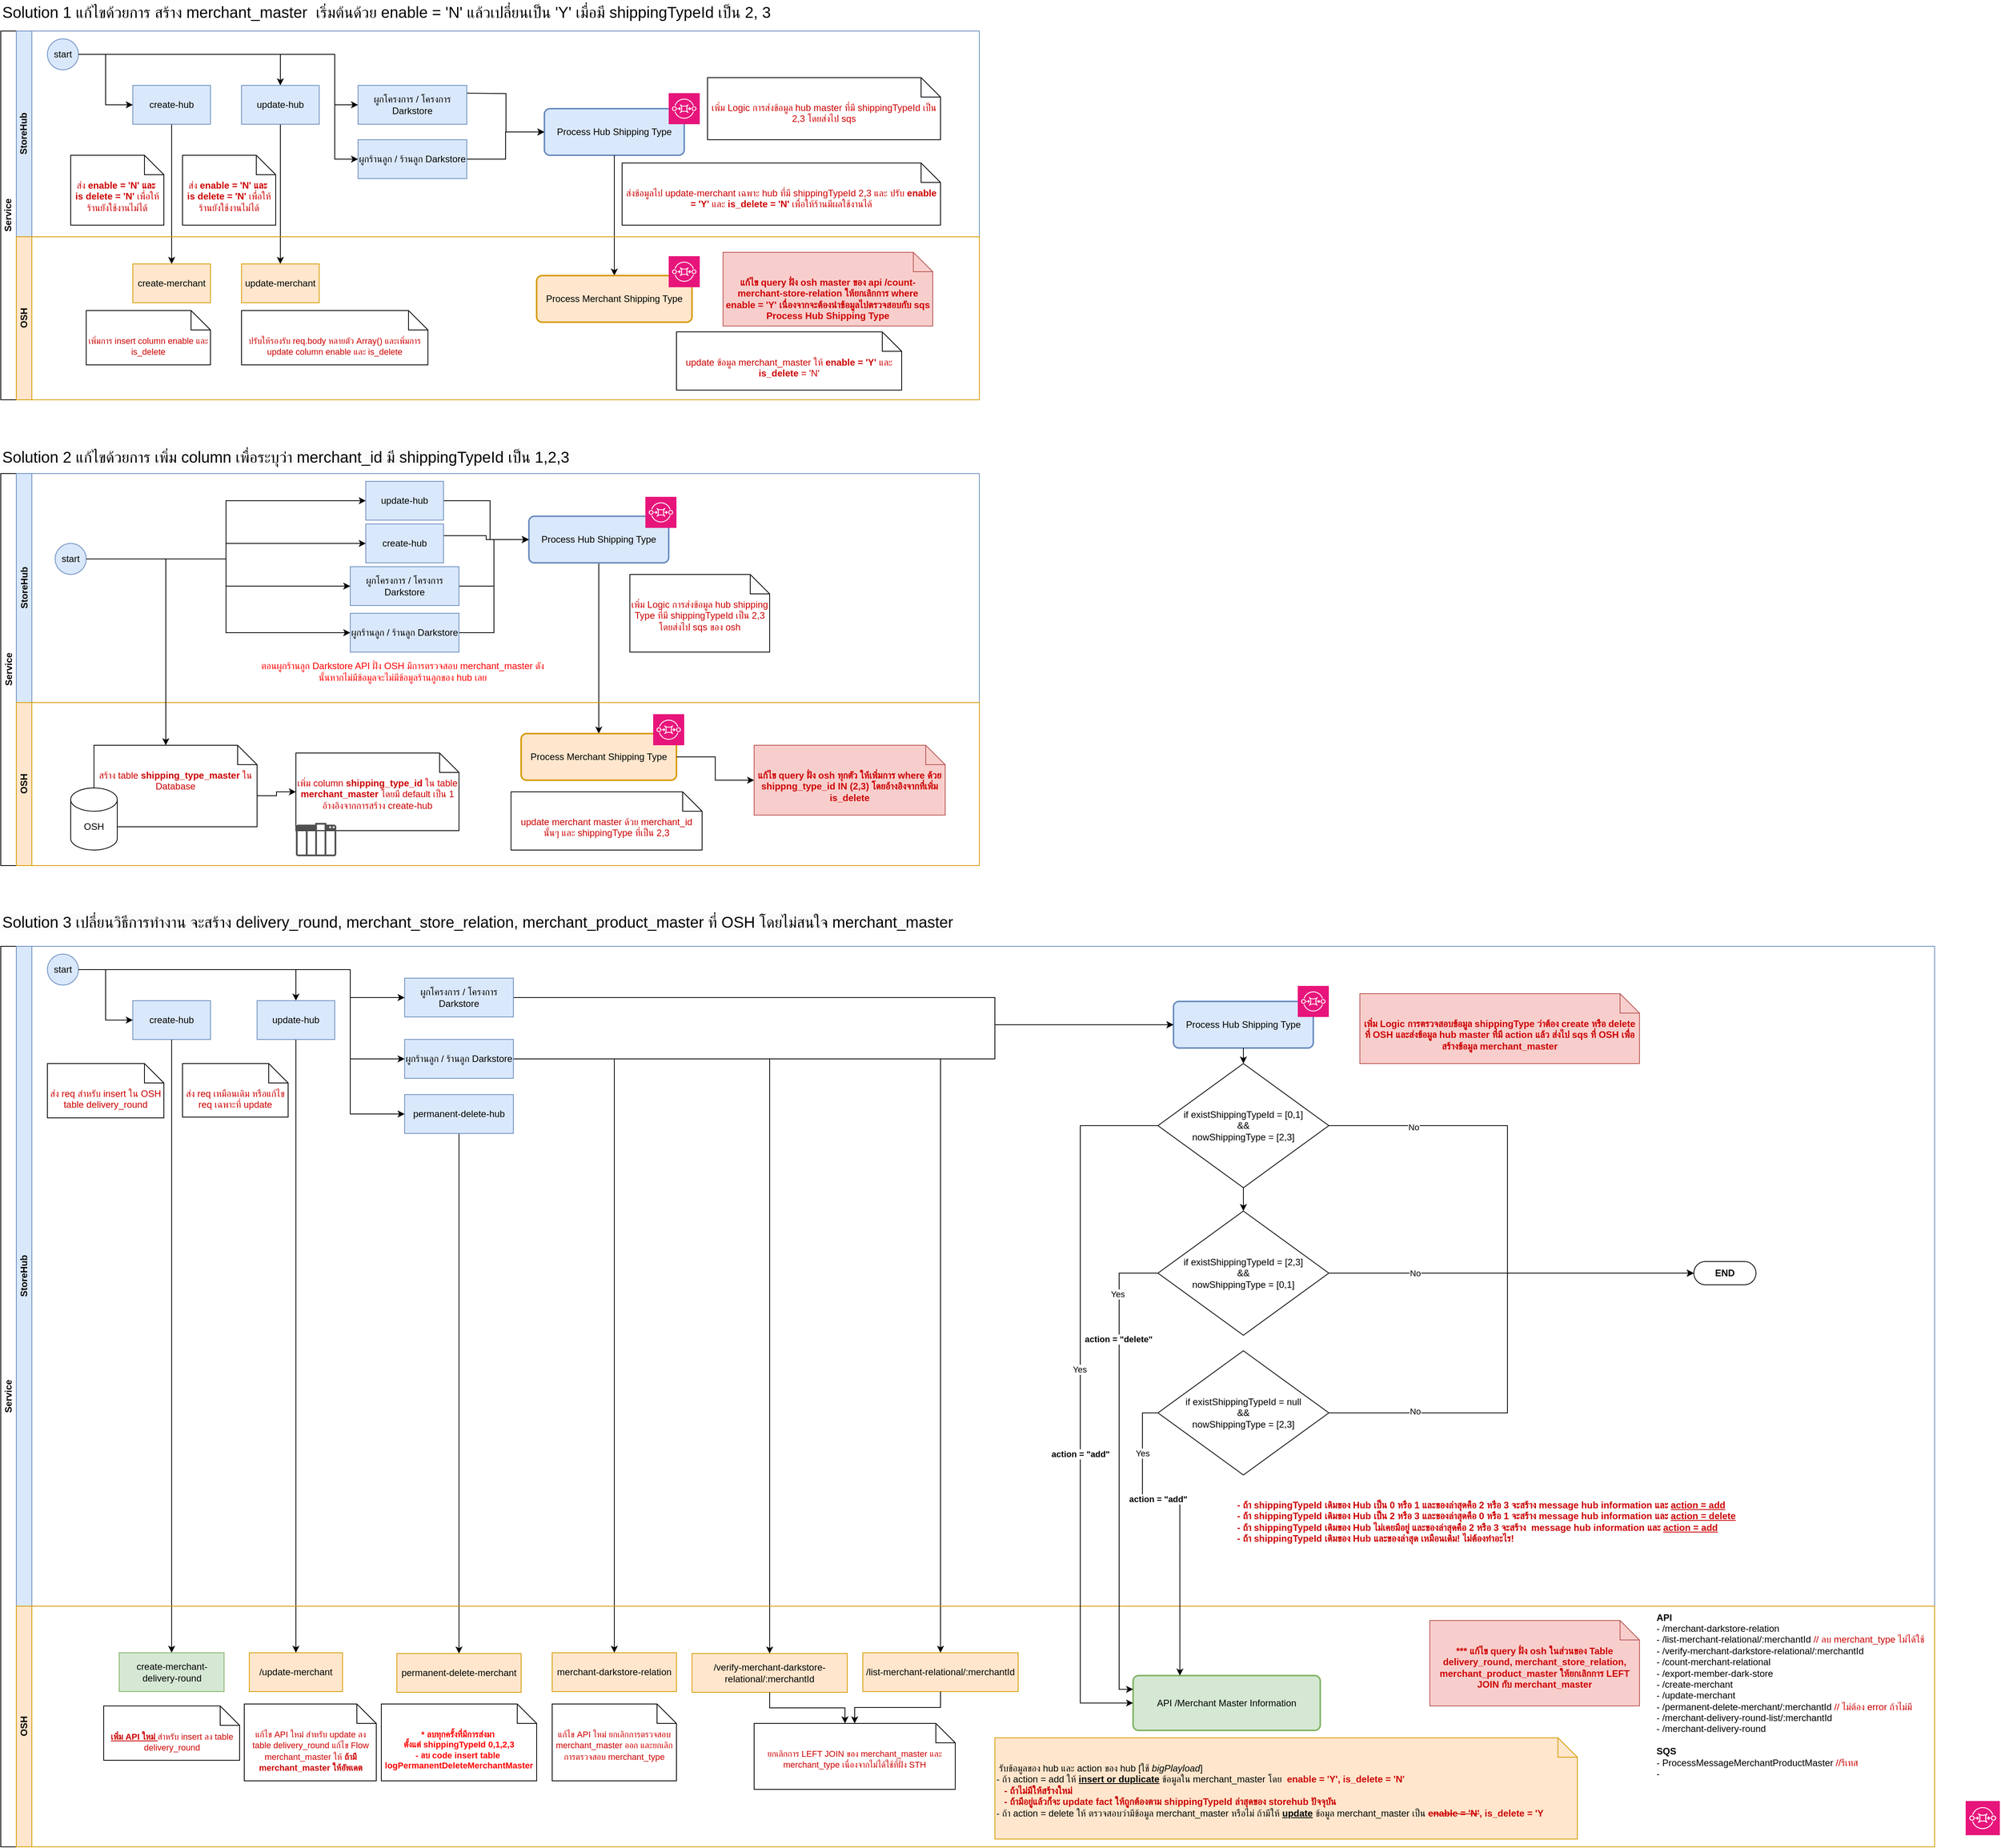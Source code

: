 <mxfile version="24.7.7">
  <diagram id="prtHgNgQTEPvFCAcTncT" name="Page-1">
    <mxGraphModel dx="1358" dy="607" grid="1" gridSize="10" guides="1" tooltips="1" connect="1" arrows="1" fold="1" page="1" pageScale="1" pageWidth="827" pageHeight="1169" math="0" shadow="0">
      <root>
        <mxCell id="0" />
        <mxCell id="1" parent="0" />
        <mxCell id="dNxyNK7c78bLwvsdeMH5-19" value="Service" style="swimlane;html=1;childLayout=stackLayout;resizeParent=1;resizeParentMax=0;horizontal=0;startSize=20;horizontalStack=0;" parent="1" vertex="1">
          <mxGeometry x="100" y="80" width="1260" height="475" as="geometry" />
        </mxCell>
        <mxCell id="3QaK9X_xWefMJjQvL3ul-9" style="edgeStyle=orthogonalEdgeStyle;rounded=0;orthogonalLoop=1;jettySize=auto;html=1;exitX=0.5;exitY=1;exitDx=0;exitDy=0;entryX=0.5;entryY=0;entryDx=0;entryDy=0;" parent="dNxyNK7c78bLwvsdeMH5-19" source="3QaK9X_xWefMJjQvL3ul-4" target="3QaK9X_xWefMJjQvL3ul-7" edge="1">
          <mxGeometry relative="1" as="geometry" />
        </mxCell>
        <mxCell id="3QaK9X_xWefMJjQvL3ul-10" style="edgeStyle=orthogonalEdgeStyle;rounded=0;orthogonalLoop=1;jettySize=auto;html=1;exitX=0.5;exitY=1;exitDx=0;exitDy=0;entryX=0.5;entryY=0;entryDx=0;entryDy=0;" parent="dNxyNK7c78bLwvsdeMH5-19" source="3QaK9X_xWefMJjQvL3ul-6" target="3QaK9X_xWefMJjQvL3ul-8" edge="1">
          <mxGeometry relative="1" as="geometry" />
        </mxCell>
        <mxCell id="dNxyNK7c78bLwvsdeMH5-20" value="StoreHub" style="swimlane;html=1;startSize=20;horizontal=0;fillColor=#dae8fc;strokeColor=#6c8ebf;" parent="dNxyNK7c78bLwvsdeMH5-19" vertex="1">
          <mxGeometry x="20" width="1240" height="265" as="geometry" />
        </mxCell>
        <mxCell id="3QaK9X_xWefMJjQvL3ul-49" style="edgeStyle=orthogonalEdgeStyle;rounded=0;orthogonalLoop=1;jettySize=auto;html=1;exitX=1;exitY=0.5;exitDx=0;exitDy=0;entryX=0.5;entryY=0;entryDx=0;entryDy=0;" parent="dNxyNK7c78bLwvsdeMH5-20" source="dNxyNK7c78bLwvsdeMH5-23" target="3QaK9X_xWefMJjQvL3ul-6" edge="1">
          <mxGeometry relative="1" as="geometry" />
        </mxCell>
        <mxCell id="3QaK9X_xWefMJjQvL3ul-50" style="edgeStyle=orthogonalEdgeStyle;rounded=0;orthogonalLoop=1;jettySize=auto;html=1;exitX=1;exitY=0.5;exitDx=0;exitDy=0;entryX=0;entryY=0.5;entryDx=0;entryDy=0;" parent="dNxyNK7c78bLwvsdeMH5-20" source="dNxyNK7c78bLwvsdeMH5-23" target="3QaK9X_xWefMJjQvL3ul-24" edge="1">
          <mxGeometry relative="1" as="geometry">
            <Array as="points">
              <mxPoint x="410" y="30" />
              <mxPoint x="410" y="95" />
            </Array>
          </mxGeometry>
        </mxCell>
        <mxCell id="3QaK9X_xWefMJjQvL3ul-51" style="edgeStyle=orthogonalEdgeStyle;rounded=0;orthogonalLoop=1;jettySize=auto;html=1;exitX=1;exitY=0.5;exitDx=0;exitDy=0;entryX=0;entryY=0.5;entryDx=0;entryDy=0;" parent="dNxyNK7c78bLwvsdeMH5-20" source="dNxyNK7c78bLwvsdeMH5-23" target="3QaK9X_xWefMJjQvL3ul-25" edge="1">
          <mxGeometry relative="1" as="geometry">
            <Array as="points">
              <mxPoint x="410" y="30" />
              <mxPoint x="410" y="165" />
            </Array>
          </mxGeometry>
        </mxCell>
        <mxCell id="dNxyNK7c78bLwvsdeMH5-23" value="start" style="ellipse;whiteSpace=wrap;html=1;fillColor=#dae8fc;strokeColor=#6c8ebf;" parent="dNxyNK7c78bLwvsdeMH5-20" vertex="1">
          <mxGeometry x="40" y="10" width="40" height="40" as="geometry" />
        </mxCell>
        <mxCell id="3QaK9X_xWefMJjQvL3ul-3" value="" style="group" parent="dNxyNK7c78bLwvsdeMH5-20" vertex="1" connectable="0">
          <mxGeometry x="680" y="80" width="200" height="80" as="geometry" />
        </mxCell>
        <mxCell id="3QaK9X_xWefMJjQvL3ul-2" value="Process Hub Shipping Type" style="rounded=1;whiteSpace=wrap;html=1;absoluteArcSize=1;arcSize=14;strokeWidth=2;fillColor=#dae8fc;strokeColor=#6c8ebf;" parent="3QaK9X_xWefMJjQvL3ul-3" vertex="1">
          <mxGeometry y="20" width="180" height="60" as="geometry" />
        </mxCell>
        <mxCell id="3QaK9X_xWefMJjQvL3ul-1" value="" style="sketch=0;points=[[0,0,0],[0.25,0,0],[0.5,0,0],[0.75,0,0],[1,0,0],[0,1,0],[0.25,1,0],[0.5,1,0],[0.75,1,0],[1,1,0],[0,0.25,0],[0,0.5,0],[0,0.75,0],[1,0.25,0],[1,0.5,0],[1,0.75,0]];outlineConnect=0;fontColor=#232F3E;fillColor=#E7157B;strokeColor=#ffffff;dashed=0;verticalLabelPosition=bottom;verticalAlign=top;align=center;html=1;fontSize=12;fontStyle=0;aspect=fixed;shape=mxgraph.aws4.resourceIcon;resIcon=mxgraph.aws4.sqs;" parent="3QaK9X_xWefMJjQvL3ul-3" vertex="1">
          <mxGeometry x="160" width="40" height="40" as="geometry" />
        </mxCell>
        <mxCell id="3QaK9X_xWefMJjQvL3ul-4" value="create-hub" style="html=1;dashed=0;whiteSpace=wrap;fillColor=#dae8fc;strokeColor=#6c8ebf;" parent="dNxyNK7c78bLwvsdeMH5-20" vertex="1">
          <mxGeometry x="150" y="70" width="100" height="50" as="geometry" />
        </mxCell>
        <mxCell id="3QaK9X_xWefMJjQvL3ul-5" value="" style="edgeStyle=orthogonalEdgeStyle;rounded=0;orthogonalLoop=1;jettySize=auto;html=1;entryX=0;entryY=0.5;entryDx=0;entryDy=0;" parent="dNxyNK7c78bLwvsdeMH5-20" source="dNxyNK7c78bLwvsdeMH5-23" target="3QaK9X_xWefMJjQvL3ul-4" edge="1">
          <mxGeometry relative="1" as="geometry">
            <mxPoint x="220" y="180" as="sourcePoint" />
            <mxPoint x="660" y="180" as="targetPoint" />
          </mxGeometry>
        </mxCell>
        <mxCell id="3QaK9X_xWefMJjQvL3ul-6" value="update-hub" style="html=1;dashed=0;whiteSpace=wrap;fillColor=#dae8fc;strokeColor=#6c8ebf;" parent="dNxyNK7c78bLwvsdeMH5-20" vertex="1">
          <mxGeometry x="290" y="70" width="100" height="50" as="geometry" />
        </mxCell>
        <mxCell id="3QaK9X_xWefMJjQvL3ul-18" value="&lt;font color=&quot;#cc0000&quot;&gt;ส่ง &lt;b&gt;enable = &#39;N&#39; และ&amp;nbsp;&lt;/b&gt;&lt;/font&gt;&lt;div&gt;&lt;font color=&quot;#cc0000&quot;&gt;&lt;b&gt;is delete = &#39;N&#39;&lt;/b&gt; เพื่อให้ร้านยังใช้งานไม่ได้&lt;/font&gt;&lt;/div&gt;" style="shape=note2;boundedLbl=1;whiteSpace=wrap;html=1;size=25;verticalAlign=top;align=center;" parent="dNxyNK7c78bLwvsdeMH5-20" vertex="1">
          <mxGeometry x="70" y="160" width="120" height="90" as="geometry" />
        </mxCell>
        <mxCell id="3QaK9X_xWefMJjQvL3ul-19" value="&lt;font color=&quot;#cc0000&quot;&gt;ส่ง &lt;b&gt;enable = &#39;N&#39; และ&amp;nbsp;&lt;/b&gt;&lt;/font&gt;&lt;div&gt;&lt;font color=&quot;#cc0000&quot;&gt;&lt;b&gt;is delete = &#39;N&#39; &lt;/b&gt;เพื่อให้ร้านยังใช้งานไม่ได้&lt;/font&gt;&lt;/div&gt;" style="shape=note2;boundedLbl=1;whiteSpace=wrap;html=1;size=25;verticalAlign=top;align=center;" parent="dNxyNK7c78bLwvsdeMH5-20" vertex="1">
          <mxGeometry x="214" y="160" width="120" height="90" as="geometry" />
        </mxCell>
        <mxCell id="3QaK9X_xWefMJjQvL3ul-27" style="edgeStyle=orthogonalEdgeStyle;rounded=0;orthogonalLoop=1;jettySize=auto;html=1;exitX=1;exitY=0.5;exitDx=0;exitDy=0;entryX=0;entryY=0.5;entryDx=0;entryDy=0;" parent="dNxyNK7c78bLwvsdeMH5-20" target="3QaK9X_xWefMJjQvL3ul-2" edge="1">
          <mxGeometry relative="1" as="geometry">
            <mxPoint x="580" y="80" as="sourcePoint" />
          </mxGeometry>
        </mxCell>
        <mxCell id="3QaK9X_xWefMJjQvL3ul-24" value="ผูกโครงการ / โครงการ Darkstore" style="html=1;dashed=0;whiteSpace=wrap;fillColor=#dae8fc;strokeColor=#6c8ebf;" parent="dNxyNK7c78bLwvsdeMH5-20" vertex="1">
          <mxGeometry x="440" y="70" width="140" height="50" as="geometry" />
        </mxCell>
        <mxCell id="3QaK9X_xWefMJjQvL3ul-29" style="edgeStyle=orthogonalEdgeStyle;rounded=0;orthogonalLoop=1;jettySize=auto;html=1;exitX=1;exitY=0.5;exitDx=0;exitDy=0;entryX=0;entryY=0.5;entryDx=0;entryDy=0;" parent="dNxyNK7c78bLwvsdeMH5-20" source="3QaK9X_xWefMJjQvL3ul-25" target="3QaK9X_xWefMJjQvL3ul-2" edge="1">
          <mxGeometry relative="1" as="geometry" />
        </mxCell>
        <mxCell id="3QaK9X_xWefMJjQvL3ul-25" value="ผูกร้านลูก / ร้านลูก Darkstore" style="html=1;dashed=0;whiteSpace=wrap;fillColor=#dae8fc;strokeColor=#6c8ebf;" parent="dNxyNK7c78bLwvsdeMH5-20" vertex="1">
          <mxGeometry x="440" y="140" width="140" height="50" as="geometry" />
        </mxCell>
        <mxCell id="3QaK9X_xWefMJjQvL3ul-46" value="&lt;font color=&quot;#cc0000&quot;&gt;ส่งข้อมูลไป update-merchant เฉพาะ hub ที่มี shippingTypeId 2,3 และ ปรับ &lt;b&gt;enable = &#39;Y&#39;&lt;/b&gt; และ &lt;b&gt;is_delete = &#39;N&#39; &lt;/b&gt;เพื่อให้ร้านมีผลใช้งานได้&lt;/font&gt;" style="shape=note2;boundedLbl=1;whiteSpace=wrap;html=1;size=25;verticalAlign=top;align=center;" parent="dNxyNK7c78bLwvsdeMH5-20" vertex="1">
          <mxGeometry x="780" y="170" width="410" height="80" as="geometry" />
        </mxCell>
        <mxCell id="3QaK9X_xWefMJjQvL3ul-52" value="&lt;font color=&quot;#cc0000&quot;&gt;เพิ่ม Logic การส่งข้อมูล hub master ที่มี shippingTypeId เป็น 2,3 โดยส่งไป sqs&lt;/font&gt;" style="shape=note2;boundedLbl=1;whiteSpace=wrap;html=1;size=25;verticalAlign=top;align=center;" parent="dNxyNK7c78bLwvsdeMH5-20" vertex="1">
          <mxGeometry x="890" y="60" width="300" height="80" as="geometry" />
        </mxCell>
        <mxCell id="3QaK9X_xWefMJjQvL3ul-117" style="edgeStyle=orthogonalEdgeStyle;rounded=0;orthogonalLoop=1;jettySize=auto;html=1;exitX=0.5;exitY=1;exitDx=0;exitDy=0;entryX=0.5;entryY=0;entryDx=0;entryDy=0;" parent="dNxyNK7c78bLwvsdeMH5-19" source="3QaK9X_xWefMJjQvL3ul-2" target="3QaK9X_xWefMJjQvL3ul-115" edge="1">
          <mxGeometry relative="1" as="geometry" />
        </mxCell>
        <mxCell id="dNxyNK7c78bLwvsdeMH5-21" value="OSH" style="swimlane;html=1;startSize=20;horizontal=0;fillColor=#ffe6cc;strokeColor=#d79b00;" parent="dNxyNK7c78bLwvsdeMH5-19" vertex="1">
          <mxGeometry x="20" y="265" width="1240" height="210" as="geometry" />
        </mxCell>
        <mxCell id="3QaK9X_xWefMJjQvL3ul-7" value="create-merchant" style="html=1;dashed=0;whiteSpace=wrap;fillColor=#ffe6cc;strokeColor=#d79b00;" parent="dNxyNK7c78bLwvsdeMH5-21" vertex="1">
          <mxGeometry x="150" y="35" width="100" height="50" as="geometry" />
        </mxCell>
        <mxCell id="3QaK9X_xWefMJjQvL3ul-8" value="update-merchant" style="html=1;dashed=0;whiteSpace=wrap;fillColor=#ffe6cc;strokeColor=#d79b00;" parent="dNxyNK7c78bLwvsdeMH5-21" vertex="1">
          <mxGeometry x="290" y="35" width="100" height="50" as="geometry" />
        </mxCell>
        <mxCell id="3QaK9X_xWefMJjQvL3ul-20" value="&lt;font style=&quot;font-size: 11px;&quot; color=&quot;#cc0000&quot;&gt;ปรับให้รองรับ req.body หลายตัว Array() และเพิ่มการ update column enable และ is_delete&lt;/font&gt;" style="shape=note2;boundedLbl=1;whiteSpace=wrap;html=1;size=25;verticalAlign=top;align=center;" parent="dNxyNK7c78bLwvsdeMH5-21" vertex="1">
          <mxGeometry x="290" y="95" width="240" height="70" as="geometry" />
        </mxCell>
        <mxCell id="3QaK9X_xWefMJjQvL3ul-53" value="&lt;font style=&quot;font-size: 11px;&quot; color=&quot;#cc0000&quot;&gt;เพิ่มการ insert column enable และ is_delete&lt;/font&gt;" style="shape=note2;boundedLbl=1;whiteSpace=wrap;html=1;size=25;verticalAlign=top;align=center;" parent="dNxyNK7c78bLwvsdeMH5-21" vertex="1">
          <mxGeometry x="90" y="95" width="160" height="70" as="geometry" />
        </mxCell>
        <mxCell id="3QaK9X_xWefMJjQvL3ul-113" value="" style="group" parent="dNxyNK7c78bLwvsdeMH5-21" vertex="1" connectable="0">
          <mxGeometry x="680" y="25" width="200" height="85" as="geometry" />
        </mxCell>
        <mxCell id="3QaK9X_xWefMJjQvL3ul-114" value="" style="group" parent="3QaK9X_xWefMJjQvL3ul-113" vertex="1" connectable="0">
          <mxGeometry x="-10" width="210" height="85" as="geometry" />
        </mxCell>
        <mxCell id="3QaK9X_xWefMJjQvL3ul-115" value="Process Merchant Shipping Type" style="rounded=1;whiteSpace=wrap;html=1;absoluteArcSize=1;arcSize=14;strokeWidth=2;fillColor=#ffe6cc;strokeColor=#d79b00;" parent="3QaK9X_xWefMJjQvL3ul-114" vertex="1">
          <mxGeometry y="25" width="200" height="60" as="geometry" />
        </mxCell>
        <mxCell id="3QaK9X_xWefMJjQvL3ul-116" value="" style="sketch=0;points=[[0,0,0],[0.25,0,0],[0.5,0,0],[0.75,0,0],[1,0,0],[0,1,0],[0.25,1,0],[0.5,1,0],[0.75,1,0],[1,1,0],[0,0.25,0],[0,0.5,0],[0,0.75,0],[1,0.25,0],[1,0.5,0],[1,0.75,0]];outlineConnect=0;fontColor=#232F3E;fillColor=#E7157B;strokeColor=#ffffff;dashed=0;verticalLabelPosition=bottom;verticalAlign=top;align=center;html=1;fontSize=12;fontStyle=0;aspect=fixed;shape=mxgraph.aws4.resourceIcon;resIcon=mxgraph.aws4.sqs;" parent="3QaK9X_xWefMJjQvL3ul-114" vertex="1">
          <mxGeometry x="170" width="40" height="40" as="geometry" />
        </mxCell>
        <mxCell id="3QaK9X_xWefMJjQvL3ul-118" value="&lt;font color=&quot;#cc0000&quot;&gt;update ข้อมูล merchant_master ให้ &lt;b&gt;enable = &#39;Y&#39;&lt;/b&gt; และ &lt;b&gt;is_delete&lt;/b&gt; = &#39;N&#39;&lt;/font&gt;" style="shape=note2;boundedLbl=1;whiteSpace=wrap;html=1;size=25;verticalAlign=top;align=center;" parent="dNxyNK7c78bLwvsdeMH5-21" vertex="1">
          <mxGeometry x="850" y="122.5" width="290" height="75" as="geometry" />
        </mxCell>
        <mxCell id="3QaK9X_xWefMJjQvL3ul-119" value="&lt;font color=&quot;#cc0000&quot;&gt;แก้ไข query ฝั่ง osh master ของ api /count-merchant-store-relation ให้ยกเลิกการ where enable = &#39;Y&#39; เนื่องจากจะต้องนำข้อมูลไปตรวจสอบกับ sqs Process Hub Shipping Type&lt;/font&gt;" style="shape=note2;boundedLbl=1;whiteSpace=wrap;html=1;size=25;verticalAlign=top;align=center;fontStyle=1;fillColor=#f8cecc;strokeColor=#b85450;" parent="dNxyNK7c78bLwvsdeMH5-21" vertex="1">
          <mxGeometry x="910" y="20" width="270" height="95" as="geometry" />
        </mxCell>
        <mxCell id="3QaK9X_xWefMJjQvL3ul-54" value="Service" style="swimlane;html=1;childLayout=stackLayout;resizeParent=1;resizeParentMax=0;horizontal=0;startSize=20;horizontalStack=0;" parent="1" vertex="1">
          <mxGeometry x="100" y="650" width="1260" height="505" as="geometry" />
        </mxCell>
        <mxCell id="3QaK9X_xWefMJjQvL3ul-88" style="edgeStyle=orthogonalEdgeStyle;rounded=0;orthogonalLoop=1;jettySize=auto;html=1;exitX=0.5;exitY=1;exitDx=0;exitDy=0;entryX=0.5;entryY=0;entryDx=0;entryDy=0;" parent="3QaK9X_xWefMJjQvL3ul-54" source="3QaK9X_xWefMJjQvL3ul-63" target="3QaK9X_xWefMJjQvL3ul-85" edge="1">
          <mxGeometry relative="1" as="geometry" />
        </mxCell>
        <mxCell id="3QaK9X_xWefMJjQvL3ul-57" value="StoreHub" style="swimlane;html=1;startSize=20;horizontal=0;fillColor=#dae8fc;strokeColor=#6c8ebf;absoluteArcSize=0;labelBackgroundColor=none;" parent="3QaK9X_xWefMJjQvL3ul-54" vertex="1">
          <mxGeometry x="20" width="1240" height="295" as="geometry" />
        </mxCell>
        <mxCell id="3QaK9X_xWefMJjQvL3ul-99" style="edgeStyle=orthogonalEdgeStyle;rounded=0;orthogonalLoop=1;jettySize=auto;html=1;exitX=1;exitY=0.5;exitDx=0;exitDy=0;entryX=0;entryY=0.5;entryDx=0;entryDy=0;" parent="3QaK9X_xWefMJjQvL3ul-57" source="3QaK9X_xWefMJjQvL3ul-61" target="3QaK9X_xWefMJjQvL3ul-96" edge="1">
          <mxGeometry relative="1" as="geometry" />
        </mxCell>
        <mxCell id="3QaK9X_xWefMJjQvL3ul-100" style="edgeStyle=orthogonalEdgeStyle;rounded=0;orthogonalLoop=1;jettySize=auto;html=1;exitX=1;exitY=0.5;exitDx=0;exitDy=0;entryX=0;entryY=0.5;entryDx=0;entryDy=0;" parent="3QaK9X_xWefMJjQvL3ul-57" source="3QaK9X_xWefMJjQvL3ul-61" target="3QaK9X_xWefMJjQvL3ul-95" edge="1">
          <mxGeometry relative="1" as="geometry" />
        </mxCell>
        <mxCell id="3QaK9X_xWefMJjQvL3ul-101" style="edgeStyle=orthogonalEdgeStyle;rounded=0;orthogonalLoop=1;jettySize=auto;html=1;exitX=1;exitY=0.5;exitDx=0;exitDy=0;entryX=0;entryY=0.5;entryDx=0;entryDy=0;" parent="3QaK9X_xWefMJjQvL3ul-57" source="3QaK9X_xWefMJjQvL3ul-61" target="3QaK9X_xWefMJjQvL3ul-97" edge="1">
          <mxGeometry relative="1" as="geometry">
            <Array as="points">
              <mxPoint x="270" y="110" />
              <mxPoint x="270" y="145" />
            </Array>
          </mxGeometry>
        </mxCell>
        <mxCell id="3QaK9X_xWefMJjQvL3ul-102" style="edgeStyle=orthogonalEdgeStyle;rounded=0;orthogonalLoop=1;jettySize=auto;html=1;exitX=1;exitY=0.5;exitDx=0;exitDy=0;entryX=0;entryY=0.5;entryDx=0;entryDy=0;" parent="3QaK9X_xWefMJjQvL3ul-57" source="3QaK9X_xWefMJjQvL3ul-61" target="3QaK9X_xWefMJjQvL3ul-98" edge="1">
          <mxGeometry relative="1" as="geometry">
            <Array as="points">
              <mxPoint x="270" y="110" />
              <mxPoint x="270" y="205" />
            </Array>
          </mxGeometry>
        </mxCell>
        <mxCell id="3QaK9X_xWefMJjQvL3ul-61" value="start" style="ellipse;whiteSpace=wrap;html=1;fillColor=#dae8fc;strokeColor=#6c8ebf;" parent="3QaK9X_xWefMJjQvL3ul-57" vertex="1">
          <mxGeometry x="50" y="90" width="40" height="40" as="geometry" />
        </mxCell>
        <mxCell id="3QaK9X_xWefMJjQvL3ul-83" value="" style="group" parent="3QaK9X_xWefMJjQvL3ul-57" vertex="1" connectable="0">
          <mxGeometry x="660" y="30" width="190" height="85" as="geometry" />
        </mxCell>
        <mxCell id="3QaK9X_xWefMJjQvL3ul-63" value="Process Hub Shipping Type" style="rounded=1;whiteSpace=wrap;html=1;absoluteArcSize=1;arcSize=14;strokeWidth=2;fillColor=#dae8fc;strokeColor=#6c8ebf;" parent="3QaK9X_xWefMJjQvL3ul-83" vertex="1">
          <mxGeometry y="25" width="180" height="60" as="geometry" />
        </mxCell>
        <mxCell id="3QaK9X_xWefMJjQvL3ul-64" value="" style="sketch=0;points=[[0,0,0],[0.25,0,0],[0.5,0,0],[0.75,0,0],[1,0,0],[0,1,0],[0.25,1,0],[0.5,1,0],[0.75,1,0],[1,1,0],[0,0.25,0],[0,0.5,0],[0,0.75,0],[1,0.25,0],[1,0.5,0],[1,0.75,0]];outlineConnect=0;fontColor=#232F3E;fillColor=#E7157B;strokeColor=#ffffff;dashed=0;verticalLabelPosition=bottom;verticalAlign=top;align=center;html=1;fontSize=12;fontStyle=0;aspect=fixed;shape=mxgraph.aws4.resourceIcon;resIcon=mxgraph.aws4.sqs;" parent="3QaK9X_xWefMJjQvL3ul-83" vertex="1">
          <mxGeometry x="150" width="40" height="40" as="geometry" />
        </mxCell>
        <mxCell id="3QaK9X_xWefMJjQvL3ul-89" value="&lt;font color=&quot;#cc0000&quot;&gt;เพิ่ม Logic การส่งข้อมูล hub shipping Type ที่มี shippingTypeId เป็น 2,3 โดยส่งไป sqs ของ osh&lt;/font&gt;" style="shape=note2;boundedLbl=1;whiteSpace=wrap;html=1;size=25;verticalAlign=top;align=center;" parent="3QaK9X_xWefMJjQvL3ul-57" vertex="1">
          <mxGeometry x="790" y="130" width="180" height="100" as="geometry" />
        </mxCell>
        <mxCell id="3QaK9X_xWefMJjQvL3ul-105" style="edgeStyle=orthogonalEdgeStyle;rounded=0;orthogonalLoop=1;jettySize=auto;html=1;exitX=1;exitY=0.5;exitDx=0;exitDy=0;entryX=0;entryY=0.5;entryDx=0;entryDy=0;" parent="3QaK9X_xWefMJjQvL3ul-57" source="3QaK9X_xWefMJjQvL3ul-95" target="3QaK9X_xWefMJjQvL3ul-63" edge="1">
          <mxGeometry relative="1" as="geometry">
            <Array as="points">
              <mxPoint x="550" y="80" />
              <mxPoint x="605" y="80" />
              <mxPoint x="605" y="85" />
            </Array>
          </mxGeometry>
        </mxCell>
        <mxCell id="3QaK9X_xWefMJjQvL3ul-95" value="create-hub" style="html=1;dashed=0;whiteSpace=wrap;fillColor=#dae8fc;strokeColor=#6c8ebf;" parent="3QaK9X_xWefMJjQvL3ul-57" vertex="1">
          <mxGeometry x="450" y="65" width="100" height="50" as="geometry" />
        </mxCell>
        <mxCell id="3QaK9X_xWefMJjQvL3ul-103" style="edgeStyle=orthogonalEdgeStyle;rounded=0;orthogonalLoop=1;jettySize=auto;html=1;exitX=1;exitY=0.5;exitDx=0;exitDy=0;entryX=0;entryY=0.5;entryDx=0;entryDy=0;" parent="3QaK9X_xWefMJjQvL3ul-57" source="3QaK9X_xWefMJjQvL3ul-96" target="3QaK9X_xWefMJjQvL3ul-63" edge="1">
          <mxGeometry relative="1" as="geometry">
            <Array as="points">
              <mxPoint x="610" y="35" />
              <mxPoint x="610" y="85" />
            </Array>
          </mxGeometry>
        </mxCell>
        <mxCell id="3QaK9X_xWefMJjQvL3ul-96" value="update-hub" style="html=1;dashed=0;whiteSpace=wrap;fillColor=#dae8fc;strokeColor=#6c8ebf;" parent="3QaK9X_xWefMJjQvL3ul-57" vertex="1">
          <mxGeometry x="450" y="10" width="100" height="50" as="geometry" />
        </mxCell>
        <mxCell id="3QaK9X_xWefMJjQvL3ul-106" style="edgeStyle=orthogonalEdgeStyle;rounded=0;orthogonalLoop=1;jettySize=auto;html=1;exitX=1;exitY=0.5;exitDx=0;exitDy=0;entryX=0;entryY=0.5;entryDx=0;entryDy=0;" parent="3QaK9X_xWefMJjQvL3ul-57" source="3QaK9X_xWefMJjQvL3ul-97" target="3QaK9X_xWefMJjQvL3ul-63" edge="1">
          <mxGeometry relative="1" as="geometry" />
        </mxCell>
        <mxCell id="3QaK9X_xWefMJjQvL3ul-97" value="ผูกโครงการ / โครงการ Darkstore" style="html=1;dashed=0;whiteSpace=wrap;fillColor=#dae8fc;strokeColor=#6c8ebf;" parent="3QaK9X_xWefMJjQvL3ul-57" vertex="1">
          <mxGeometry x="430" y="120" width="140" height="50" as="geometry" />
        </mxCell>
        <mxCell id="3QaK9X_xWefMJjQvL3ul-107" style="edgeStyle=orthogonalEdgeStyle;rounded=0;orthogonalLoop=1;jettySize=auto;html=1;exitX=1;exitY=0.5;exitDx=0;exitDy=0;entryX=0;entryY=0.5;entryDx=0;entryDy=0;" parent="3QaK9X_xWefMJjQvL3ul-57" source="3QaK9X_xWefMJjQvL3ul-98" target="3QaK9X_xWefMJjQvL3ul-63" edge="1">
          <mxGeometry relative="1" as="geometry" />
        </mxCell>
        <mxCell id="3QaK9X_xWefMJjQvL3ul-98" value="ผูกร้านลูก / ร้านลูก Darkstore" style="html=1;dashed=0;whiteSpace=wrap;fillColor=#dae8fc;strokeColor=#6c8ebf;" parent="3QaK9X_xWefMJjQvL3ul-57" vertex="1">
          <mxGeometry x="430" y="180" width="140" height="50" as="geometry" />
        </mxCell>
        <mxCell id="3QaK9X_xWefMJjQvL3ul-131" value="&lt;font color=&quot;#ff0000&quot;&gt;ตอนผูกร้านลูก Darkstore API ฝั่ง OSH มีการตรวจสอบ merchant_master ดังนั้นหากไม่มีข้อมูลจะไม่มีข้อมูลร้านลูกของ hub เลย&lt;/font&gt;" style="text;html=1;align=center;verticalAlign=middle;whiteSpace=wrap;rounded=0;" parent="3QaK9X_xWefMJjQvL3ul-57" vertex="1">
          <mxGeometry x="310" y="240" width="375" height="30" as="geometry" />
        </mxCell>
        <mxCell id="3QaK9X_xWefMJjQvL3ul-77" value="OSH" style="swimlane;html=1;startSize=20;horizontal=0;fillColor=#ffe6cc;strokeColor=#d79b00;" parent="3QaK9X_xWefMJjQvL3ul-54" vertex="1">
          <mxGeometry x="20" y="295" width="1240" height="210" as="geometry" />
        </mxCell>
        <mxCell id="3QaK9X_xWefMJjQvL3ul-84" value="" style="group" parent="3QaK9X_xWefMJjQvL3ul-77" vertex="1" connectable="0">
          <mxGeometry x="660" y="15" width="200" height="85" as="geometry" />
        </mxCell>
        <mxCell id="3QaK9X_xWefMJjQvL3ul-87" value="" style="group" parent="3QaK9X_xWefMJjQvL3ul-84" vertex="1" connectable="0">
          <mxGeometry x="-10" width="210" height="85" as="geometry" />
        </mxCell>
        <mxCell id="3QaK9X_xWefMJjQvL3ul-85" value="Process Merchant Shipping Type" style="rounded=1;whiteSpace=wrap;html=1;absoluteArcSize=1;arcSize=14;strokeWidth=2;fillColor=#ffe6cc;strokeColor=#d79b00;" parent="3QaK9X_xWefMJjQvL3ul-87" vertex="1">
          <mxGeometry y="25" width="200" height="60" as="geometry" />
        </mxCell>
        <mxCell id="3QaK9X_xWefMJjQvL3ul-86" value="" style="sketch=0;points=[[0,0,0],[0.25,0,0],[0.5,0,0],[0.75,0,0],[1,0,0],[0,1,0],[0.25,1,0],[0.5,1,0],[0.75,1,0],[1,1,0],[0,0.25,0],[0,0.5,0],[0,0.75,0],[1,0.25,0],[1,0.5,0],[1,0.75,0]];outlineConnect=0;fontColor=#232F3E;fillColor=#E7157B;strokeColor=#ffffff;dashed=0;verticalLabelPosition=bottom;verticalAlign=top;align=center;html=1;fontSize=12;fontStyle=0;aspect=fixed;shape=mxgraph.aws4.resourceIcon;resIcon=mxgraph.aws4.sqs;" parent="3QaK9X_xWefMJjQvL3ul-87" vertex="1">
          <mxGeometry x="170" width="40" height="40" as="geometry" />
        </mxCell>
        <mxCell id="3QaK9X_xWefMJjQvL3ul-90" value="&lt;font color=&quot;#cc0000&quot;&gt;update merchant master ด้วย merchant_id นั้นๆ และ shippingType ที่เป็น 2,3&lt;/font&gt;" style="shape=note2;boundedLbl=1;whiteSpace=wrap;html=1;size=25;verticalAlign=top;align=center;" parent="3QaK9X_xWefMJjQvL3ul-77" vertex="1">
          <mxGeometry x="637" y="115" width="246" height="75" as="geometry" />
        </mxCell>
        <mxCell id="3QaK9X_xWefMJjQvL3ul-94" style="edgeStyle=orthogonalEdgeStyle;rounded=0;orthogonalLoop=1;jettySize=auto;html=1;exitX=0;exitY=0;exitDx=210;exitDy=65;exitPerimeter=0;entryX=0;entryY=0.5;entryDx=0;entryDy=0;entryPerimeter=0;" parent="3QaK9X_xWefMJjQvL3ul-77" source="3QaK9X_xWefMJjQvL3ul-82" target="3QaK9X_xWefMJjQvL3ul-74" edge="1">
          <mxGeometry relative="1" as="geometry" />
        </mxCell>
        <mxCell id="3QaK9X_xWefMJjQvL3ul-108" value="&lt;font color=&quot;#cc0000&quot;&gt;แก้ไข query ฝั่ง osh ทุกตัว ให้เพิ่มการ where ด้วย shippng_type_id IN (2,3) โดยอ้างอิงจากที่เพิ่ม is_delete&lt;/font&gt;" style="shape=note2;boundedLbl=1;whiteSpace=wrap;html=1;size=25;verticalAlign=top;align=center;fontStyle=1;fillColor=#f8cecc;strokeColor=#b85450;" parent="3QaK9X_xWefMJjQvL3ul-77" vertex="1">
          <mxGeometry x="950" y="55" width="246" height="90" as="geometry" />
        </mxCell>
        <mxCell id="3QaK9X_xWefMJjQvL3ul-109" style="edgeStyle=orthogonalEdgeStyle;rounded=0;orthogonalLoop=1;jettySize=auto;html=1;exitX=1;exitY=0.5;exitDx=0;exitDy=0;entryX=0;entryY=0.5;entryDx=0;entryDy=0;entryPerimeter=0;" parent="3QaK9X_xWefMJjQvL3ul-77" source="3QaK9X_xWefMJjQvL3ul-85" target="3QaK9X_xWefMJjQvL3ul-108" edge="1">
          <mxGeometry relative="1" as="geometry" />
        </mxCell>
        <mxCell id="3QaK9X_xWefMJjQvL3ul-126" value="" style="group" parent="3QaK9X_xWefMJjQvL3ul-77" vertex="1" connectable="0">
          <mxGeometry x="360" y="65" width="210" height="133" as="geometry" />
        </mxCell>
        <mxCell id="3QaK9X_xWefMJjQvL3ul-74" value="&lt;font color=&quot;#cc0000&quot;&gt;เพิ่ม column &lt;b&gt;shipping_type_id&lt;/b&gt; ใน table &lt;b&gt;merchant_master &lt;/b&gt;โดยมี default เป็น 1 อ้างอิงจากการสร้าง create-hub&lt;/font&gt;" style="shape=note2;boundedLbl=1;whiteSpace=wrap;html=1;size=25;verticalAlign=top;align=center;" parent="3QaK9X_xWefMJjQvL3ul-126" vertex="1">
          <mxGeometry width="210" height="100" as="geometry" />
        </mxCell>
        <mxCell id="3QaK9X_xWefMJjQvL3ul-124" value="" style="sketch=0;pointerEvents=1;shadow=0;dashed=0;html=1;strokeColor=none;fillColor=#505050;labelPosition=center;verticalLabelPosition=bottom;verticalAlign=top;outlineConnect=0;align=center;shape=mxgraph.office.concepts.column;" parent="3QaK9X_xWefMJjQvL3ul-126" vertex="1">
          <mxGeometry y="90" width="52" height="43" as="geometry" />
        </mxCell>
        <mxCell id="3QaK9X_xWefMJjQvL3ul-130" value="" style="group" parent="3QaK9X_xWefMJjQvL3ul-77" vertex="1" connectable="0">
          <mxGeometry x="70" y="55" width="240" height="135" as="geometry" />
        </mxCell>
        <mxCell id="3QaK9X_xWefMJjQvL3ul-82" value="&lt;font color=&quot;#cc0000&quot;&gt;สร้าง table&amp;nbsp;&lt;b&gt;shipping_type_master&lt;/b&gt;&amp;nbsp;ใน Database&lt;/font&gt;" style="shape=note2;boundedLbl=1;whiteSpace=wrap;html=1;size=25;verticalAlign=top;align=center;" parent="3QaK9X_xWefMJjQvL3ul-130" vertex="1">
          <mxGeometry x="30" width="210" height="105" as="geometry" />
        </mxCell>
        <mxCell id="3QaK9X_xWefMJjQvL3ul-129" value="" style="group" parent="3QaK9X_xWefMJjQvL3ul-130" vertex="1" connectable="0">
          <mxGeometry y="55" width="60" height="80" as="geometry" />
        </mxCell>
        <mxCell id="3QaK9X_xWefMJjQvL3ul-120" value="" style="shape=cylinder3;whiteSpace=wrap;html=1;boundedLbl=1;backgroundOutline=1;size=15;" parent="3QaK9X_xWefMJjQvL3ul-129" vertex="1">
          <mxGeometry width="60" height="80" as="geometry" />
        </mxCell>
        <mxCell id="3QaK9X_xWefMJjQvL3ul-128" value="OSH" style="text;html=1;align=center;verticalAlign=middle;whiteSpace=wrap;rounded=0;" parent="3QaK9X_xWefMJjQvL3ul-129" vertex="1">
          <mxGeometry y="35" width="60" height="30" as="geometry" />
        </mxCell>
        <mxCell id="3QaK9X_xWefMJjQvL3ul-91" style="edgeStyle=orthogonalEdgeStyle;rounded=0;orthogonalLoop=1;jettySize=auto;html=1;exitX=1;exitY=0.5;exitDx=0;exitDy=0;entryX=0;entryY=0;entryDx=92.5;entryDy=0;entryPerimeter=0;" parent="3QaK9X_xWefMJjQvL3ul-54" source="3QaK9X_xWefMJjQvL3ul-61" target="3QaK9X_xWefMJjQvL3ul-82" edge="1">
          <mxGeometry relative="1" as="geometry" />
        </mxCell>
        <mxCell id="3QaK9X_xWefMJjQvL3ul-110" value="Solution 1 แก้ไขด้วยการ สร้าง merchant_master&amp;nbsp; เริ่มต้นด้วย enable = &#39;N&#39; แล้วเปลี่ยนเป็น &#39;Y&#39; เมื่อมี shippingTypeId เป็น 2, 3" style="text;html=1;align=left;verticalAlign=middle;whiteSpace=wrap;rounded=0;fontSize=20;" parent="1" vertex="1">
          <mxGeometry x="100" y="40" width="1190" height="30" as="geometry" />
        </mxCell>
        <mxCell id="3QaK9X_xWefMJjQvL3ul-112" value="&lt;span style=&quot;color: rgb(0, 0, 0); font-family: Helvetica; font-size: 20px; font-style: normal; font-variant-ligatures: normal; font-variant-caps: normal; font-weight: 400; letter-spacing: normal; orphans: 2; text-align: left; text-indent: 0px; text-transform: none; widows: 2; word-spacing: 0px; -webkit-text-stroke-width: 0px; white-space: normal; background-color: rgb(251, 251, 251); text-decoration-thickness: initial; text-decoration-style: initial; text-decoration-color: initial; display: inline !important; float: none;&quot;&gt;Solution 2 แก้ไขด้วยการ เพิ่ม column เพื่อระบุว่า merchant_id มี shippingTypeId เป็น 1,2,3&lt;/span&gt;" style="text;whiteSpace=wrap;html=1;" parent="1" vertex="1">
          <mxGeometry x="100" y="610" width="1150" height="50" as="geometry" />
        </mxCell>
        <mxCell id="FbjrAj_LGcpirVrRB6C--40" value="&lt;span style=&quot;color: rgb(0, 0, 0); font-family: Helvetica; font-size: 20px; font-style: normal; font-variant-ligatures: normal; font-variant-caps: normal; font-weight: 400; letter-spacing: normal; orphans: 2; text-align: left; text-indent: 0px; text-transform: none; widows: 2; word-spacing: 0px; -webkit-text-stroke-width: 0px; white-space: normal; background-color: rgb(251, 251, 251); text-decoration-thickness: initial; text-decoration-style: initial; text-decoration-color: initial; display: inline !important; float: none;&quot;&gt;Solution 3 เปลี่ยนวิธีการทำงาน จะสร้าง delivery_round, merchant_store_relation, merchant_product_master ที่ OSH โดยไม่สนใจ merchant_master&lt;/span&gt;" style="text;whiteSpace=wrap;html=1;" vertex="1" parent="1">
          <mxGeometry x="100" y="1209" width="1310" height="50" as="geometry" />
        </mxCell>
        <mxCell id="FbjrAj_LGcpirVrRB6C--41" value="Service" style="swimlane;html=1;childLayout=stackLayout;resizeParent=1;resizeParentMax=0;horizontal=0;startSize=20;horizontalStack=0;" vertex="1" parent="1">
          <mxGeometry x="100" y="1259" width="2490" height="1160" as="geometry" />
        </mxCell>
        <mxCell id="FbjrAj_LGcpirVrRB6C--95" style="edgeStyle=orthogonalEdgeStyle;rounded=0;orthogonalLoop=1;jettySize=auto;html=1;exitX=0.5;exitY=1;exitDx=0;exitDy=0;entryX=0.5;entryY=0;entryDx=0;entryDy=0;" edge="1" parent="FbjrAj_LGcpirVrRB6C--41" source="FbjrAj_LGcpirVrRB6C--54" target="FbjrAj_LGcpirVrRB6C--65">
          <mxGeometry relative="1" as="geometry" />
        </mxCell>
        <mxCell id="FbjrAj_LGcpirVrRB6C--96" style="edgeStyle=orthogonalEdgeStyle;rounded=0;orthogonalLoop=1;jettySize=auto;html=1;exitX=0.5;exitY=1;exitDx=0;exitDy=0;entryX=0.5;entryY=0;entryDx=0;entryDy=0;" edge="1" parent="FbjrAj_LGcpirVrRB6C--41" source="FbjrAj_LGcpirVrRB6C--52" target="FbjrAj_LGcpirVrRB6C--66">
          <mxGeometry relative="1" as="geometry" />
        </mxCell>
        <mxCell id="FbjrAj_LGcpirVrRB6C--99" style="edgeStyle=orthogonalEdgeStyle;rounded=0;orthogonalLoop=1;jettySize=auto;html=1;exitX=1;exitY=0.5;exitDx=0;exitDy=0;entryX=0.5;entryY=0;entryDx=0;entryDy=0;" edge="1" parent="FbjrAj_LGcpirVrRB6C--41" source="FbjrAj_LGcpirVrRB6C--60" target="FbjrAj_LGcpirVrRB6C--98">
          <mxGeometry relative="1" as="geometry" />
        </mxCell>
        <mxCell id="FbjrAj_LGcpirVrRB6C--106" style="edgeStyle=orthogonalEdgeStyle;rounded=0;orthogonalLoop=1;jettySize=auto;html=1;exitX=1;exitY=0.5;exitDx=0;exitDy=0;entryX=0.5;entryY=0;entryDx=0;entryDy=0;" edge="1" parent="FbjrAj_LGcpirVrRB6C--41" source="FbjrAj_LGcpirVrRB6C--60" target="FbjrAj_LGcpirVrRB6C--101">
          <mxGeometry relative="1" as="geometry" />
        </mxCell>
        <mxCell id="FbjrAj_LGcpirVrRB6C--107" style="edgeStyle=orthogonalEdgeStyle;rounded=0;orthogonalLoop=1;jettySize=auto;html=1;exitX=1;exitY=0.5;exitDx=0;exitDy=0;entryX=0.5;entryY=0;entryDx=0;entryDy=0;" edge="1" parent="FbjrAj_LGcpirVrRB6C--41" source="FbjrAj_LGcpirVrRB6C--60" target="FbjrAj_LGcpirVrRB6C--102">
          <mxGeometry relative="1" as="geometry" />
        </mxCell>
        <mxCell id="FbjrAj_LGcpirVrRB6C--108" style="edgeStyle=orthogonalEdgeStyle;rounded=0;orthogonalLoop=1;jettySize=auto;html=1;exitX=0.5;exitY=1;exitDx=0;exitDy=0;" edge="1" parent="FbjrAj_LGcpirVrRB6C--41" source="FbjrAj_LGcpirVrRB6C--85" target="FbjrAj_LGcpirVrRB6C--87">
          <mxGeometry relative="1" as="geometry" />
        </mxCell>
        <mxCell id="FbjrAj_LGcpirVrRB6C--44" value="StoreHub" style="swimlane;html=1;startSize=20;horizontal=0;fillColor=#dae8fc;strokeColor=#6c8ebf;" vertex="1" parent="FbjrAj_LGcpirVrRB6C--41">
          <mxGeometry x="20" width="2470" height="850" as="geometry" />
        </mxCell>
        <mxCell id="FbjrAj_LGcpirVrRB6C--45" style="edgeStyle=orthogonalEdgeStyle;rounded=0;orthogonalLoop=1;jettySize=auto;html=1;exitX=1;exitY=0.5;exitDx=0;exitDy=0;entryX=0.5;entryY=0;entryDx=0;entryDy=0;" edge="1" parent="FbjrAj_LGcpirVrRB6C--44" source="FbjrAj_LGcpirVrRB6C--48" target="FbjrAj_LGcpirVrRB6C--54">
          <mxGeometry relative="1" as="geometry" />
        </mxCell>
        <mxCell id="FbjrAj_LGcpirVrRB6C--75" style="edgeStyle=orthogonalEdgeStyle;rounded=0;orthogonalLoop=1;jettySize=auto;html=1;exitX=1;exitY=0.5;exitDx=0;exitDy=0;entryX=0;entryY=0.5;entryDx=0;entryDy=0;" edge="1" parent="FbjrAj_LGcpirVrRB6C--44" source="FbjrAj_LGcpirVrRB6C--48" target="FbjrAj_LGcpirVrRB6C--58">
          <mxGeometry relative="1" as="geometry">
            <Array as="points">
              <mxPoint x="430" y="30" />
              <mxPoint x="430" y="66" />
            </Array>
          </mxGeometry>
        </mxCell>
        <mxCell id="FbjrAj_LGcpirVrRB6C--76" style="edgeStyle=orthogonalEdgeStyle;rounded=0;orthogonalLoop=1;jettySize=auto;html=1;exitX=1;exitY=0.5;exitDx=0;exitDy=0;entryX=0;entryY=0.5;entryDx=0;entryDy=0;" edge="1" parent="FbjrAj_LGcpirVrRB6C--44" source="FbjrAj_LGcpirVrRB6C--48" target="FbjrAj_LGcpirVrRB6C--60">
          <mxGeometry relative="1" as="geometry">
            <Array as="points">
              <mxPoint x="430" y="30" />
              <mxPoint x="430" y="145" />
            </Array>
          </mxGeometry>
        </mxCell>
        <mxCell id="FbjrAj_LGcpirVrRB6C--86" style="edgeStyle=orthogonalEdgeStyle;rounded=0;orthogonalLoop=1;jettySize=auto;html=1;exitX=1;exitY=0.5;exitDx=0;exitDy=0;entryX=0;entryY=0.5;entryDx=0;entryDy=0;" edge="1" parent="FbjrAj_LGcpirVrRB6C--44" source="FbjrAj_LGcpirVrRB6C--48" target="FbjrAj_LGcpirVrRB6C--85">
          <mxGeometry relative="1" as="geometry">
            <Array as="points">
              <mxPoint x="430" y="30" />
              <mxPoint x="430" y="216" />
            </Array>
          </mxGeometry>
        </mxCell>
        <mxCell id="FbjrAj_LGcpirVrRB6C--48" value="start" style="ellipse;whiteSpace=wrap;html=1;fillColor=#dae8fc;strokeColor=#6c8ebf;" vertex="1" parent="FbjrAj_LGcpirVrRB6C--44">
          <mxGeometry x="40" y="10" width="40" height="40" as="geometry" />
        </mxCell>
        <mxCell id="FbjrAj_LGcpirVrRB6C--49" value="" style="group" vertex="1" connectable="0" parent="FbjrAj_LGcpirVrRB6C--44">
          <mxGeometry x="1490" y="51" width="200" height="80" as="geometry" />
        </mxCell>
        <mxCell id="FbjrAj_LGcpirVrRB6C--50" value="Process Hub Shipping Type" style="rounded=1;whiteSpace=wrap;html=1;absoluteArcSize=1;arcSize=14;strokeWidth=2;fillColor=#dae8fc;strokeColor=#6c8ebf;" vertex="1" parent="FbjrAj_LGcpirVrRB6C--49">
          <mxGeometry y="20" width="180" height="60" as="geometry" />
        </mxCell>
        <mxCell id="FbjrAj_LGcpirVrRB6C--51" value="" style="sketch=0;points=[[0,0,0],[0.25,0,0],[0.5,0,0],[0.75,0,0],[1,0,0],[0,1,0],[0.25,1,0],[0.5,1,0],[0.75,1,0],[1,1,0],[0,0.25,0],[0,0.5,0],[0,0.75,0],[1,0.25,0],[1,0.5,0],[1,0.75,0]];outlineConnect=0;fontColor=#232F3E;fillColor=#E7157B;strokeColor=#ffffff;dashed=0;verticalLabelPosition=bottom;verticalAlign=top;align=center;html=1;fontSize=12;fontStyle=0;aspect=fixed;shape=mxgraph.aws4.resourceIcon;resIcon=mxgraph.aws4.sqs;" vertex="1" parent="FbjrAj_LGcpirVrRB6C--49">
          <mxGeometry x="160" width="40" height="40" as="geometry" />
        </mxCell>
        <mxCell id="FbjrAj_LGcpirVrRB6C--52" value="create-hub" style="html=1;dashed=0;whiteSpace=wrap;fillColor=#dae8fc;strokeColor=#6c8ebf;" vertex="1" parent="FbjrAj_LGcpirVrRB6C--44">
          <mxGeometry x="150" y="70" width="100" height="50" as="geometry" />
        </mxCell>
        <mxCell id="FbjrAj_LGcpirVrRB6C--53" value="" style="edgeStyle=orthogonalEdgeStyle;rounded=0;orthogonalLoop=1;jettySize=auto;html=1;entryX=0;entryY=0.5;entryDx=0;entryDy=0;" edge="1" parent="FbjrAj_LGcpirVrRB6C--44" source="FbjrAj_LGcpirVrRB6C--48" target="FbjrAj_LGcpirVrRB6C--52">
          <mxGeometry relative="1" as="geometry">
            <mxPoint x="220" y="180" as="sourcePoint" />
            <mxPoint x="660" y="180" as="targetPoint" />
          </mxGeometry>
        </mxCell>
        <mxCell id="FbjrAj_LGcpirVrRB6C--54" value="update-hub" style="html=1;dashed=0;whiteSpace=wrap;fillColor=#dae8fc;strokeColor=#6c8ebf;" vertex="1" parent="FbjrAj_LGcpirVrRB6C--44">
          <mxGeometry x="310" y="70" width="100" height="50" as="geometry" />
        </mxCell>
        <mxCell id="FbjrAj_LGcpirVrRB6C--55" value="&lt;font color=&quot;#cc0000&quot;&gt;ส่ง req สำหรับ insert ใน OSH table delivery_round&lt;/font&gt;" style="shape=note2;boundedLbl=1;whiteSpace=wrap;html=1;size=25;verticalAlign=top;align=center;" vertex="1" parent="FbjrAj_LGcpirVrRB6C--44">
          <mxGeometry x="40" y="151" width="150" height="70" as="geometry" />
        </mxCell>
        <mxCell id="FbjrAj_LGcpirVrRB6C--56" value="&lt;span style=&quot;color: rgb(204, 0, 0);&quot;&gt;ส่ง req เหมือนเดิม หรือแก้ไข req เฉพาะที่ update&lt;/span&gt;" style="shape=note2;boundedLbl=1;whiteSpace=wrap;html=1;size=25;verticalAlign=top;align=center;" vertex="1" parent="FbjrAj_LGcpirVrRB6C--44">
          <mxGeometry x="214" y="151" width="136" height="69" as="geometry" />
        </mxCell>
        <mxCell id="FbjrAj_LGcpirVrRB6C--79" style="edgeStyle=orthogonalEdgeStyle;rounded=0;orthogonalLoop=1;jettySize=auto;html=1;exitX=1;exitY=0.5;exitDx=0;exitDy=0;entryX=0;entryY=0.5;entryDx=0;entryDy=0;" edge="1" parent="FbjrAj_LGcpirVrRB6C--44" source="FbjrAj_LGcpirVrRB6C--58" target="FbjrAj_LGcpirVrRB6C--50">
          <mxGeometry relative="1" as="geometry">
            <Array as="points">
              <mxPoint x="1260" y="66" />
              <mxPoint x="1260" y="101" />
            </Array>
          </mxGeometry>
        </mxCell>
        <mxCell id="FbjrAj_LGcpirVrRB6C--58" value="ผูกโครงการ / โครงการ Darkstore" style="html=1;dashed=0;whiteSpace=wrap;fillColor=#dae8fc;strokeColor=#6c8ebf;" vertex="1" parent="FbjrAj_LGcpirVrRB6C--44">
          <mxGeometry x="500" y="41" width="140" height="50" as="geometry" />
        </mxCell>
        <mxCell id="FbjrAj_LGcpirVrRB6C--81" style="edgeStyle=orthogonalEdgeStyle;rounded=0;orthogonalLoop=1;jettySize=auto;html=1;exitX=1;exitY=0.5;exitDx=0;exitDy=0;entryX=0;entryY=0.5;entryDx=0;entryDy=0;" edge="1" parent="FbjrAj_LGcpirVrRB6C--44" source="FbjrAj_LGcpirVrRB6C--60" target="FbjrAj_LGcpirVrRB6C--50">
          <mxGeometry relative="1" as="geometry">
            <Array as="points">
              <mxPoint x="1260" y="145" />
              <mxPoint x="1260" y="101" />
            </Array>
          </mxGeometry>
        </mxCell>
        <mxCell id="FbjrAj_LGcpirVrRB6C--60" value="ผูกร้านลูก / ร้านลูก Darkstore" style="html=1;dashed=0;whiteSpace=wrap;fillColor=#dae8fc;strokeColor=#6c8ebf;" vertex="1" parent="FbjrAj_LGcpirVrRB6C--44">
          <mxGeometry x="500" y="120" width="140" height="50" as="geometry" />
        </mxCell>
        <mxCell id="FbjrAj_LGcpirVrRB6C--62" value="&lt;font color=&quot;#cc0000&quot;&gt;&lt;b&gt;เพิ่ม Logic การตรวจสอบข้อมูล shippingType ว่าต้อง create หรือ delete ที่ OSH และส่งข้อมูล hub master ที่มี action แล้ว ส่งไป sqs ที่ OSH เพื่อสร้างข้อมูล merchant_master&lt;/b&gt;&lt;/font&gt;" style="shape=note2;boundedLbl=1;whiteSpace=wrap;html=1;size=25;verticalAlign=top;align=center;fillColor=#f8cecc;strokeColor=#b85450;" vertex="1" parent="FbjrAj_LGcpirVrRB6C--44">
          <mxGeometry x="1730" y="61" width="360" height="90" as="geometry" />
        </mxCell>
        <mxCell id="FbjrAj_LGcpirVrRB6C--85" value="&lt;span style=&quot;text-align: left;&quot;&gt;permanent-delete-hub&lt;/span&gt;" style="html=1;dashed=0;whiteSpace=wrap;fillColor=#dae8fc;strokeColor=#6c8ebf;" vertex="1" parent="FbjrAj_LGcpirVrRB6C--44">
          <mxGeometry x="500" y="191" width="140" height="50" as="geometry" />
        </mxCell>
        <mxCell id="FbjrAj_LGcpirVrRB6C--83" value="&lt;font color=&quot;#cc0000&quot;&gt;&lt;b&gt;- ถ้า shippingTypeId เดิมของ Hub เป็น 0 หรือ 1 และของล่าสุดคือ 2 หรือ 3 จะสร้าง message hub information และ &lt;u&gt;action = add&lt;/u&gt;&lt;/b&gt;&lt;/font&gt;&lt;div&gt;&lt;font color=&quot;#cc0000&quot;&gt;&lt;b&gt;-&amp;nbsp;&lt;/b&gt;&lt;/font&gt;&lt;b style=&quot;background-color: initial; color: rgb(204, 0, 0);&quot;&gt;ถ้า shippingTypeId เดิมของ Hub เป็น 2 หรือ 3 และของล่าสุดคือ 0 หรือ 1&lt;/b&gt;&lt;b style=&quot;background-color: initial; color: rgb(204, 0, 0);&quot;&gt;&amp;nbsp;จะสร้าง message hub information และ &lt;u&gt;action = delete&lt;/u&gt;&lt;/b&gt;&lt;/div&gt;&lt;div&gt;&lt;b style=&quot;background-color: initial; color: rgb(204, 0, 0);&quot;&gt;- ถ้า shippingTypeId เดิมของ Hub ไม่เคยมีอยู่ และของล่าสุดคือ 2 หรือ 3 จะสร้าง&amp;nbsp;&lt;/b&gt;&lt;b style=&quot;background-color: initial; color: rgb(204, 0, 0);&quot;&gt;&amp;nbsp;message hub information และ&amp;nbsp;&lt;u&gt;action = add&lt;/u&gt;&lt;/b&gt;&lt;/div&gt;&lt;div&gt;&lt;b style=&quot;background-color: initial; color: rgb(204, 0, 0);&quot;&gt;- ถ้า shippingTypeId เดิมของ Hub และของล่าสุด เหมือนเดิม! ไม่ต้องทำอะไร!&lt;/b&gt;&lt;/div&gt;" style="text;html=1;align=left;verticalAlign=middle;whiteSpace=wrap;rounded=0;" vertex="1" parent="FbjrAj_LGcpirVrRB6C--44">
          <mxGeometry x="1570" y="701" width="850" height="79" as="geometry" />
        </mxCell>
        <mxCell id="FbjrAj_LGcpirVrRB6C--118" style="edgeStyle=orthogonalEdgeStyle;rounded=0;orthogonalLoop=1;jettySize=auto;html=1;exitX=0.5;exitY=1;exitDx=0;exitDy=0;entryX=0.5;entryY=0;entryDx=0;entryDy=0;" edge="1" parent="FbjrAj_LGcpirVrRB6C--44" source="FbjrAj_LGcpirVrRB6C--111" target="FbjrAj_LGcpirVrRB6C--117">
          <mxGeometry relative="1" as="geometry" />
        </mxCell>
        <mxCell id="FbjrAj_LGcpirVrRB6C--111" value="if existShippingTypeId = [0,1]&lt;div&gt;&amp;amp;&amp;amp;&lt;/div&gt;&lt;div&gt;nowShippingType = [2,3]&lt;/div&gt;" style="rhombus;whiteSpace=wrap;html=1;" vertex="1" parent="FbjrAj_LGcpirVrRB6C--44">
          <mxGeometry x="1470" y="151" width="220" height="160" as="geometry" />
        </mxCell>
        <mxCell id="FbjrAj_LGcpirVrRB6C--112" value="&lt;b&gt;END&lt;/b&gt;" style="html=1;dashed=0;whiteSpace=wrap;shape=mxgraph.dfd.start" vertex="1" parent="FbjrAj_LGcpirVrRB6C--44">
          <mxGeometry x="2160" y="406" width="80" height="30" as="geometry" />
        </mxCell>
        <mxCell id="FbjrAj_LGcpirVrRB6C--117" value="if existShippingTypeId = [2,3]&lt;div&gt;&amp;amp;&amp;amp;&lt;/div&gt;&lt;div&gt;nowShippingType = [0,1]&lt;/div&gt;" style="rhombus;whiteSpace=wrap;html=1;" vertex="1" parent="FbjrAj_LGcpirVrRB6C--44">
          <mxGeometry x="1470" y="341" width="220" height="160" as="geometry" />
        </mxCell>
        <mxCell id="FbjrAj_LGcpirVrRB6C--119" style="edgeStyle=orthogonalEdgeStyle;rounded=0;orthogonalLoop=1;jettySize=auto;html=1;exitX=0.5;exitY=1;exitDx=0;exitDy=0;entryX=0.5;entryY=0;entryDx=0;entryDy=0;" edge="1" parent="FbjrAj_LGcpirVrRB6C--44" source="FbjrAj_LGcpirVrRB6C--50" target="FbjrAj_LGcpirVrRB6C--111">
          <mxGeometry relative="1" as="geometry" />
        </mxCell>
        <mxCell id="FbjrAj_LGcpirVrRB6C--122" style="edgeStyle=orthogonalEdgeStyle;rounded=0;orthogonalLoop=1;jettySize=auto;html=1;exitX=1;exitY=0.5;exitDx=0;exitDy=0;entryX=0;entryY=0.5;entryDx=0;entryDy=0;entryPerimeter=0;" edge="1" parent="FbjrAj_LGcpirVrRB6C--44" source="FbjrAj_LGcpirVrRB6C--111" target="FbjrAj_LGcpirVrRB6C--112">
          <mxGeometry relative="1" as="geometry">
            <Array as="points">
              <mxPoint x="1920" y="231" />
              <mxPoint x="1920" y="421" />
            </Array>
          </mxGeometry>
        </mxCell>
        <mxCell id="FbjrAj_LGcpirVrRB6C--132" value="No" style="edgeLabel;html=1;align=center;verticalAlign=middle;resizable=0;points=[];" vertex="1" connectable="0" parent="FbjrAj_LGcpirVrRB6C--122">
          <mxGeometry x="-0.669" y="-2" relative="1" as="geometry">
            <mxPoint as="offset" />
          </mxGeometry>
        </mxCell>
        <mxCell id="FbjrAj_LGcpirVrRB6C--125" style="edgeStyle=orthogonalEdgeStyle;rounded=0;orthogonalLoop=1;jettySize=auto;html=1;exitX=1;exitY=0.5;exitDx=0;exitDy=0;entryX=0;entryY=0.5;entryDx=0;entryDy=0;entryPerimeter=0;" edge="1" parent="FbjrAj_LGcpirVrRB6C--44" source="FbjrAj_LGcpirVrRB6C--117" target="FbjrAj_LGcpirVrRB6C--112">
          <mxGeometry relative="1" as="geometry" />
        </mxCell>
        <mxCell id="FbjrAj_LGcpirVrRB6C--133" value="No" style="edgeLabel;html=1;align=center;verticalAlign=middle;resizable=0;points=[];" vertex="1" connectable="0" parent="FbjrAj_LGcpirVrRB6C--125">
          <mxGeometry x="-0.654" y="2" relative="1" as="geometry">
            <mxPoint x="29" y="2" as="offset" />
          </mxGeometry>
        </mxCell>
        <mxCell id="FbjrAj_LGcpirVrRB6C--134" value="if existShippingTypeId = null&lt;div&gt;&amp;amp;&amp;amp;&lt;/div&gt;&lt;div&gt;nowShippingType = [2,3]&lt;/div&gt;" style="rhombus;whiteSpace=wrap;html=1;" vertex="1" parent="FbjrAj_LGcpirVrRB6C--44">
          <mxGeometry x="1470" y="521" width="220" height="160" as="geometry" />
        </mxCell>
        <mxCell id="FbjrAj_LGcpirVrRB6C--140" style="edgeStyle=orthogonalEdgeStyle;rounded=0;orthogonalLoop=1;jettySize=auto;html=1;exitX=1;exitY=0.5;exitDx=0;exitDy=0;entryX=0;entryY=0.5;entryDx=0;entryDy=0;entryPerimeter=0;" edge="1" parent="FbjrAj_LGcpirVrRB6C--44" source="FbjrAj_LGcpirVrRB6C--134" target="FbjrAj_LGcpirVrRB6C--112">
          <mxGeometry relative="1" as="geometry">
            <Array as="points">
              <mxPoint x="1920" y="601" />
              <mxPoint x="1920" y="421" />
              <mxPoint x="2150" y="421" />
            </Array>
          </mxGeometry>
        </mxCell>
        <mxCell id="FbjrAj_LGcpirVrRB6C--142" value="No" style="edgeLabel;html=1;align=center;verticalAlign=middle;resizable=0;points=[];" vertex="1" connectable="0" parent="FbjrAj_LGcpirVrRB6C--140">
          <mxGeometry x="-0.66" y="2" relative="1" as="geometry">
            <mxPoint as="offset" />
          </mxGeometry>
        </mxCell>
        <mxCell id="FbjrAj_LGcpirVrRB6C--64" value="OSH" style="swimlane;html=1;startSize=20;horizontal=0;fillColor=#ffe6cc;strokeColor=#d79b00;" vertex="1" parent="FbjrAj_LGcpirVrRB6C--41">
          <mxGeometry x="20" y="850" width="2470" height="310" as="geometry" />
        </mxCell>
        <mxCell id="FbjrAj_LGcpirVrRB6C--65" value="&lt;span style=&quot;text-align: left;&quot;&gt;/update-merchant&lt;/span&gt;" style="html=1;dashed=0;whiteSpace=wrap;fillColor=#ffe6cc;strokeColor=#d79b00;" vertex="1" parent="FbjrAj_LGcpirVrRB6C--64">
          <mxGeometry x="300" y="60" width="120" height="50" as="geometry" />
        </mxCell>
        <mxCell id="FbjrAj_LGcpirVrRB6C--66" value="create-merchant-delivery-round" style="html=1;dashed=0;whiteSpace=wrap;fillColor=#d5e8d4;strokeColor=#82b366;" vertex="1" parent="FbjrAj_LGcpirVrRB6C--64">
          <mxGeometry x="132.5" y="60" width="135" height="50" as="geometry" />
        </mxCell>
        <mxCell id="FbjrAj_LGcpirVrRB6C--67" value="&lt;span style=&quot;color: rgb(204, 0, 0); font-size: 11px;&quot;&gt;&lt;b&gt;&lt;u&gt;เพิ่ม API ใหม่ &lt;/u&gt;&lt;/b&gt;สำหรับ insert ลง table delivery_round&lt;/span&gt;" style="shape=note2;boundedLbl=1;whiteSpace=wrap;html=1;size=25;verticalAlign=top;align=center;" vertex="1" parent="FbjrAj_LGcpirVrRB6C--64">
          <mxGeometry x="112.5" y="128.5" width="175" height="70" as="geometry" />
        </mxCell>
        <mxCell id="FbjrAj_LGcpirVrRB6C--68" value="&lt;font color=&quot;#cc0000&quot;&gt;&lt;span style=&quot;font-size: 11px;&quot;&gt;แก้ไข API ใหม่ สำหรับ update ลง table delivery_round แก้ไข Flow merchant_master ให้&lt;b&gt;&amp;nbsp;ถ้ามี merchant_master ให้อัพเดต&lt;/b&gt;&lt;/span&gt;&lt;/font&gt;" style="shape=note2;boundedLbl=1;whiteSpace=wrap;html=1;size=25;verticalAlign=top;align=center;" vertex="1" parent="FbjrAj_LGcpirVrRB6C--64">
          <mxGeometry x="293.5" y="126" width="170" height="99" as="geometry" />
        </mxCell>
        <mxCell id="FbjrAj_LGcpirVrRB6C--74" value="&lt;font color=&quot;#cc0000&quot;&gt;*** แก้ไข query ฝั่ง osh ในส่วนของ Table delivery_round, merchant_store_relation, merchant_product_master ให้ยกเลิกการ LEFT JOIN กับ merchant_master&lt;/font&gt;" style="shape=note2;boundedLbl=1;whiteSpace=wrap;html=1;size=25;verticalAlign=top;align=center;fontStyle=1;fillColor=#f8cecc;strokeColor=#b85450;" vertex="1" parent="FbjrAj_LGcpirVrRB6C--64">
          <mxGeometry x="1820" y="18.5" width="270" height="110" as="geometry" />
        </mxCell>
        <mxCell id="FbjrAj_LGcpirVrRB6C--84" value="&lt;b&gt;API&lt;/b&gt;&lt;div&gt;- /merchant-darkstore-relation&lt;/div&gt;&lt;div&gt;- /list-merchant-relational/:merchantId &lt;font color=&quot;#cc0000&quot;&gt;// ลบ merchant_type ไม่ได้ใช้&lt;/font&gt;&lt;/div&gt;&lt;div&gt;-&amp;nbsp;/verify-merchant-darkstore-relational/:merchantId&lt;/div&gt;&lt;div&gt;-&amp;nbsp;/count-merchant-relational&amp;nbsp;&lt;/div&gt;&lt;div&gt;- /export-member-dark-store&lt;br&gt;&lt;/div&gt;&lt;div&gt;- /create-merchant&lt;/div&gt;&lt;div&gt;- /update-merchant&lt;/div&gt;&lt;div&gt;-&amp;nbsp;/permanent-delete-merchant/:merchantId &lt;font color=&quot;#cc0000&quot;&gt;// ไม่ต้อง error ถ้าไม่มี&lt;/font&gt;&lt;/div&gt;&lt;div&gt;-&amp;nbsp;/merchant-delivery-round-list/:merchantId&lt;/div&gt;&lt;div&gt;-&amp;nbsp;/merchant-delivery-round&lt;/div&gt;&lt;div&gt;&lt;br&gt;&lt;/div&gt;&lt;div&gt;&lt;b&gt;SQS&lt;/b&gt;&lt;/div&gt;&lt;div&gt;-&amp;nbsp;&lt;span style=&quot;background-color: initial;&quot;&gt;ProcessMessageMerchantProductMaster &lt;font color=&quot;#cc0000&quot;&gt;//รีเทส&lt;/font&gt;&lt;/span&gt;&lt;/div&gt;&lt;div&gt;-&amp;nbsp;&lt;/div&gt;" style="text;html=1;align=left;verticalAlign=middle;whiteSpace=wrap;rounded=0;" vertex="1" parent="FbjrAj_LGcpirVrRB6C--64">
          <mxGeometry x="2110" y="-14.5" width="370" height="259" as="geometry" />
        </mxCell>
        <mxCell id="FbjrAj_LGcpirVrRB6C--87" value="&lt;span style=&quot;text-align: left;&quot;&gt;permanent-delete-merchant&lt;/span&gt;" style="html=1;dashed=0;whiteSpace=wrap;fillColor=#ffe6cc;strokeColor=#d79b00;" vertex="1" parent="FbjrAj_LGcpirVrRB6C--64">
          <mxGeometry x="490" y="61" width="160" height="50" as="geometry" />
        </mxCell>
        <mxCell id="FbjrAj_LGcpirVrRB6C--98" value="&lt;span style=&quot;text-align: left;&quot;&gt;merchant-darkstore-relation&lt;/span&gt;" style="html=1;dashed=0;whiteSpace=wrap;fillColor=#ffe6cc;strokeColor=#d79b00;" vertex="1" parent="FbjrAj_LGcpirVrRB6C--64">
          <mxGeometry x="690" y="60" width="160" height="50" as="geometry" />
        </mxCell>
        <mxCell id="FbjrAj_LGcpirVrRB6C--100" value="&lt;font color=&quot;#cc0000&quot;&gt;&lt;span style=&quot;font-size: 11px;&quot;&gt;แก้ไข API ใหม่ ยกเลิกการตรวจสอบ merchant_master ออก และยกเลิกการตรวจสอบ merchant_type&lt;/span&gt;&lt;/font&gt;" style="shape=note2;boundedLbl=1;whiteSpace=wrap;html=1;size=25;verticalAlign=top;align=center;" vertex="1" parent="FbjrAj_LGcpirVrRB6C--64">
          <mxGeometry x="690" y="126" width="160" height="99" as="geometry" />
        </mxCell>
        <mxCell id="FbjrAj_LGcpirVrRB6C--101" value="&lt;div style=&quot;&quot;&gt;&lt;span style=&quot;background-color: initial;&quot;&gt;/verify-merchant-darkstore-relational/:merchantId&lt;/span&gt;&lt;/div&gt;" style="html=1;dashed=0;whiteSpace=wrap;fillColor=#ffe6cc;strokeColor=#d79b00;align=center;" vertex="1" parent="FbjrAj_LGcpirVrRB6C--64">
          <mxGeometry x="870" y="61" width="200" height="50" as="geometry" />
        </mxCell>
        <mxCell id="FbjrAj_LGcpirVrRB6C--102" value="&lt;div style=&quot;&quot;&gt;/list-merchant-relational/:merchantId&lt;br&gt;&lt;/div&gt;" style="html=1;dashed=0;whiteSpace=wrap;fillColor=#ffe6cc;strokeColor=#d79b00;align=center;" vertex="1" parent="FbjrAj_LGcpirVrRB6C--64">
          <mxGeometry x="1090" y="60" width="200" height="50" as="geometry" />
        </mxCell>
        <mxCell id="FbjrAj_LGcpirVrRB6C--103" value="&lt;font color=&quot;#cc0000&quot;&gt;&lt;span style=&quot;font-size: 11px;&quot;&gt;ยกเลิกการ LEFT JOIN ของ merchant_master และ merchant_type เนื่องจากไม่ได้ใช้ที่ฝั่ง STH&lt;/span&gt;&lt;/font&gt;" style="shape=note2;boundedLbl=1;whiteSpace=wrap;html=1;size=25;verticalAlign=top;align=center;" vertex="1" parent="FbjrAj_LGcpirVrRB6C--64">
          <mxGeometry x="950" y="151" width="259" height="85" as="geometry" />
        </mxCell>
        <mxCell id="FbjrAj_LGcpirVrRB6C--104" style="edgeStyle=orthogonalEdgeStyle;rounded=0;orthogonalLoop=1;jettySize=auto;html=1;exitX=0.5;exitY=1;exitDx=0;exitDy=0;entryX=0;entryY=0;entryDx=117;entryDy=0;entryPerimeter=0;" edge="1" parent="FbjrAj_LGcpirVrRB6C--64" source="FbjrAj_LGcpirVrRB6C--101" target="FbjrAj_LGcpirVrRB6C--103">
          <mxGeometry relative="1" as="geometry" />
        </mxCell>
        <mxCell id="FbjrAj_LGcpirVrRB6C--105" style="edgeStyle=orthogonalEdgeStyle;rounded=0;orthogonalLoop=1;jettySize=auto;html=1;exitX=0.5;exitY=1;exitDx=0;exitDy=0;entryX=0.5;entryY=0;entryDx=0;entryDy=0;entryPerimeter=0;" edge="1" parent="FbjrAj_LGcpirVrRB6C--64" source="FbjrAj_LGcpirVrRB6C--102" target="FbjrAj_LGcpirVrRB6C--103">
          <mxGeometry relative="1" as="geometry" />
        </mxCell>
        <mxCell id="FbjrAj_LGcpirVrRB6C--109" value="&lt;font style=&quot;text-wrap: nowrap; font-size: 11px;&quot; color=&quot;#ff0000&quot;&gt;&lt;b&gt;* ลบทุกครั้งที่มีการส่งมา&amp;nbsp;&lt;/b&gt;&lt;/font&gt;&lt;div style=&quot;text-wrap: nowrap; font-size: 11px;&quot;&gt;&lt;font color=&quot;#ff0000&quot;&gt;&lt;b&gt;ตั้งแต่ shippingTypeId 0,1,2,3&lt;/b&gt;&lt;/font&gt;&lt;/div&gt;&lt;div style=&quot;text-wrap: nowrap; font-size: 11px;&quot;&gt;&lt;font color=&quot;#ff0000&quot;&gt;&lt;b&gt;- ลบ code insert table&amp;nbsp;&lt;/b&gt;&lt;/font&gt;&lt;/div&gt;&lt;div style=&quot;text-wrap: nowrap; font-size: 11px;&quot;&gt;&lt;font color=&quot;#ff0000&quot;&gt;&lt;b&gt;l&lt;/b&gt;&lt;/font&gt;&lt;span style=&quot;background-color: initial;&quot;&gt;&lt;font color=&quot;#ff0000&quot;&gt;&lt;b&gt;ogPermanentDeleteMerchantMaster&lt;/b&gt;&lt;/font&gt;&lt;/span&gt;&lt;/div&gt;" style="shape=note2;boundedLbl=1;whiteSpace=wrap;html=1;size=25;verticalAlign=top;align=center;" vertex="1" parent="FbjrAj_LGcpirVrRB6C--64">
          <mxGeometry x="470" y="126" width="200" height="99" as="geometry" />
        </mxCell>
        <mxCell id="FbjrAj_LGcpirVrRB6C--69" value="" style="group" vertex="1" connectable="0" parent="FbjrAj_LGcpirVrRB6C--64">
          <mxGeometry x="1460" y="60" width="220" height="100" as="geometry" />
        </mxCell>
        <mxCell id="FbjrAj_LGcpirVrRB6C--70" value="" style="group" vertex="1" connectable="0" parent="FbjrAj_LGcpirVrRB6C--69">
          <mxGeometry x="-22" width="253.0" height="100" as="geometry" />
        </mxCell>
        <mxCell id="FbjrAj_LGcpirVrRB6C--71" value="API /Merchant Master Information" style="rounded=1;whiteSpace=wrap;html=1;absoluteArcSize=1;arcSize=14;strokeWidth=2;fillColor=#d5e8d4;strokeColor=#82b366;" vertex="1" parent="FbjrAj_LGcpirVrRB6C--70">
          <mxGeometry y="29.412" width="240.952" height="70.588" as="geometry" />
        </mxCell>
        <mxCell id="FbjrAj_LGcpirVrRB6C--73" value="&amp;nbsp;รับข้อมูลของ hub และ action ของ hub [ใช้ &lt;i&gt;bigPlayload&lt;/i&gt;]&lt;div&gt;- ถ้า action = add ให้ &lt;b&gt;&lt;u&gt;insert&amp;nbsp;or duplicate&lt;/u&gt;&lt;/b&gt; ข้อมูลใน merchant_master โดย&amp;nbsp;&lt;b style=&quot;background-color: initial; color: rgb(204, 0, 0);&quot;&gt;&amp;nbsp;enable = &#39;Y&#39;, is_delete = &#39;N&#39;&lt;/b&gt;&lt;/div&gt;&lt;div&gt;&lt;b style=&quot;background-color: initial; color: rgb(204, 0, 0);&quot;&gt;&amp;nbsp; &amp;nbsp;- ถ้าไม่มีให้สร้างใหม่&lt;/b&gt;&lt;/div&gt;&lt;div&gt;&lt;b style=&quot;background-color: initial; color: rgb(204, 0, 0);&quot;&gt;&amp;nbsp; &amp;nbsp;- ถ้ามีอยู่แล้วก็จะ update fact ให้ถูกต้องตาม shippingTypeId ล่าสุดของ storehub ปัจจุบัน&lt;/b&gt;&lt;/div&gt;&lt;div&gt;- ถ้า action = delete ให้ ตรวจสอบว่ามีข้อมูล merchant_master หรือไม่ ถ้ามีให้ &lt;b&gt;&lt;u&gt;update&lt;/u&gt;&lt;/b&gt; ข้อมูล merchant_master เป็น&amp;nbsp;&lt;b style=&quot;background-color: initial; color: rgb(204, 0, 0);&quot;&gt;&lt;strike&gt;enable = &#39;N&#39;&lt;/strike&gt;, is_delete = &#39;Y&lt;/b&gt;&lt;/div&gt;" style="shape=note2;boundedLbl=1;whiteSpace=wrap;html=1;size=25;verticalAlign=top;align=left;fillColor=#ffe6cc;strokeColor=#d79b00;" vertex="1" parent="FbjrAj_LGcpirVrRB6C--64">
          <mxGeometry x="1260" y="169.5" width="750" height="130.5" as="geometry" />
        </mxCell>
        <mxCell id="FbjrAj_LGcpirVrRB6C--115" style="edgeStyle=orthogonalEdgeStyle;rounded=0;orthogonalLoop=1;jettySize=auto;html=1;exitX=0;exitY=0.5;exitDx=0;exitDy=0;entryX=0;entryY=0.5;entryDx=0;entryDy=0;" edge="1" parent="FbjrAj_LGcpirVrRB6C--41" source="FbjrAj_LGcpirVrRB6C--111" target="FbjrAj_LGcpirVrRB6C--71">
          <mxGeometry relative="1" as="geometry">
            <mxPoint x="1470" y="670" as="targetPoint" />
            <Array as="points">
              <mxPoint x="1390" y="231" />
              <mxPoint x="1390" y="975" />
            </Array>
          </mxGeometry>
        </mxCell>
        <mxCell id="FbjrAj_LGcpirVrRB6C--116" value="Yes" style="edgeLabel;html=1;align=center;verticalAlign=middle;resizable=0;points=[];" vertex="1" connectable="0" parent="FbjrAj_LGcpirVrRB6C--115">
          <mxGeometry x="-0.092" y="-1" relative="1" as="geometry">
            <mxPoint as="offset" />
          </mxGeometry>
        </mxCell>
        <mxCell id="FbjrAj_LGcpirVrRB6C--129" value="&lt;b&gt;action = &quot;add&quot;&lt;/b&gt;" style="edgeLabel;html=1;align=center;verticalAlign=middle;resizable=0;points=[];" vertex="1" connectable="0" parent="FbjrAj_LGcpirVrRB6C--115">
          <mxGeometry x="0.146" relative="1" as="geometry">
            <mxPoint as="offset" />
          </mxGeometry>
        </mxCell>
        <mxCell id="FbjrAj_LGcpirVrRB6C--123" style="edgeStyle=orthogonalEdgeStyle;rounded=0;orthogonalLoop=1;jettySize=auto;html=1;exitX=0;exitY=0.5;exitDx=0;exitDy=0;entryX=0;entryY=0.25;entryDx=0;entryDy=0;" edge="1" parent="FbjrAj_LGcpirVrRB6C--41" source="FbjrAj_LGcpirVrRB6C--117" target="FbjrAj_LGcpirVrRB6C--71">
          <mxGeometry relative="1" as="geometry">
            <mxPoint x="1630" y="641" as="targetPoint" />
            <Array as="points">
              <mxPoint x="1440" y="421" />
              <mxPoint x="1440" y="957" />
            </Array>
          </mxGeometry>
        </mxCell>
        <mxCell id="FbjrAj_LGcpirVrRB6C--124" value="Yes" style="edgeLabel;html=1;align=center;verticalAlign=middle;resizable=0;points=[];" vertex="1" connectable="0" parent="FbjrAj_LGcpirVrRB6C--123">
          <mxGeometry x="-0.746" y="-2" relative="1" as="geometry">
            <mxPoint as="offset" />
          </mxGeometry>
        </mxCell>
        <mxCell id="FbjrAj_LGcpirVrRB6C--131" value="&lt;b&gt;action = &quot;delete&quot;&lt;/b&gt;" style="edgeLabel;html=1;align=center;verticalAlign=middle;resizable=0;points=[];" vertex="1" connectable="0" parent="FbjrAj_LGcpirVrRB6C--123">
          <mxGeometry x="-0.553" y="-1" relative="1" as="geometry">
            <mxPoint as="offset" />
          </mxGeometry>
        </mxCell>
        <mxCell id="FbjrAj_LGcpirVrRB6C--137" style="edgeStyle=orthogonalEdgeStyle;rounded=0;orthogonalLoop=1;jettySize=auto;html=1;exitX=0;exitY=0.5;exitDx=0;exitDy=0;entryX=0.25;entryY=0;entryDx=0;entryDy=0;" edge="1" parent="FbjrAj_LGcpirVrRB6C--41" source="FbjrAj_LGcpirVrRB6C--134" target="FbjrAj_LGcpirVrRB6C--71">
          <mxGeometry relative="1" as="geometry">
            <Array as="points">
              <mxPoint x="1470" y="601" />
              <mxPoint x="1470" y="711" />
              <mxPoint x="1518" y="711" />
            </Array>
          </mxGeometry>
        </mxCell>
        <mxCell id="FbjrAj_LGcpirVrRB6C--138" value="Yes" style="edgeLabel;html=1;align=center;verticalAlign=middle;resizable=0;points=[];" vertex="1" connectable="0" parent="FbjrAj_LGcpirVrRB6C--137">
          <mxGeometry x="-0.318" y="-1" relative="1" as="geometry">
            <mxPoint x="-9" y="-59" as="offset" />
          </mxGeometry>
        </mxCell>
        <mxCell id="FbjrAj_LGcpirVrRB6C--139" value="&lt;b&gt;action = &quot;add&quot;&lt;/b&gt;" style="edgeLabel;html=1;align=center;verticalAlign=middle;resizable=0;points=[];" vertex="1" connectable="0" parent="FbjrAj_LGcpirVrRB6C--137">
          <mxGeometry x="0.39" y="-1" relative="1" as="geometry">
            <mxPoint x="-27" y="-104" as="offset" />
          </mxGeometry>
        </mxCell>
        <mxCell id="FbjrAj_LGcpirVrRB6C--72" value="" style="sketch=0;points=[[0,0,0],[0.25,0,0],[0.5,0,0],[0.75,0,0],[1,0,0],[0,1,0],[0.25,1,0],[0.5,1,0],[0.75,1,0],[1,1,0],[0,0.25,0],[0,0.5,0],[0,0.75,0],[1,0.25,0],[1,0.5,0],[1,0.75,0]];outlineConnect=0;fontColor=#232F3E;fillColor=#E7157B;strokeColor=#ffffff;dashed=0;verticalLabelPosition=bottom;verticalAlign=top;align=center;html=1;fontSize=12;fontStyle=0;aspect=fixed;shape=mxgraph.aws4.resourceIcon;resIcon=mxgraph.aws4.sqs;" vertex="1" parent="1">
          <mxGeometry x="2630.0" y="2360" width="44" height="44" as="geometry" />
        </mxCell>
      </root>
    </mxGraphModel>
  </diagram>
</mxfile>
